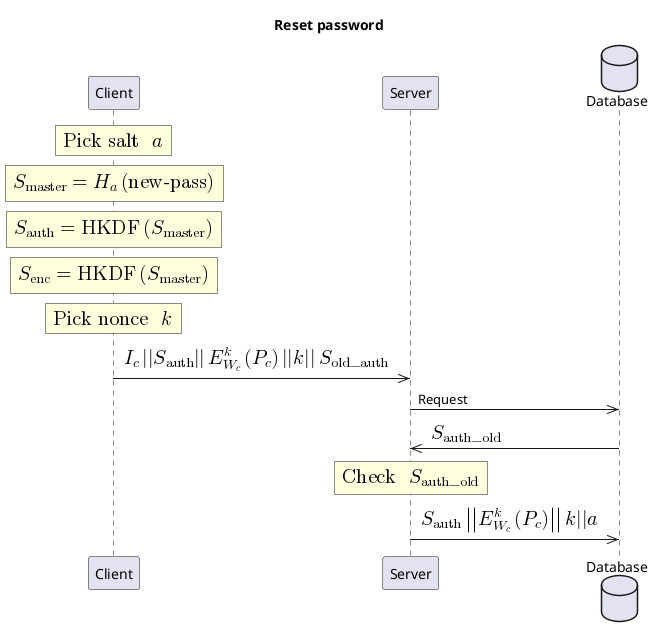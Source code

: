 @startuml
title Reset password

participant Client
participant Server
database Database


rnote over Client
  <math>"Pick salt " a</math>
end rnote

rnote over Client
  <math>S_"master" = H_a("new-pass")</math>
end rnote
rnote over Client
  <math>S_"auth" = "HKDF"(S_"master")</math>
end rnote
rnote over Client
  <math>S_"enc" = "HKDF"(S_"master")</math>
end rnote

rnote over Client
  <math>"Pick nonce " k</math>
end rnote


Client ->> Server: <math>I_c || S_"auth" || E_{W_c}^k(P_c) || k || S_{"old_auth"}</math>
Server ->> Database: Request
Database ->> Server: <math>S_{"auth_old"}</math>


rnote over Server
    <math>"Check " S_{"auth_old"}</math>
end rnote


Server ->> Database: <math>S_"auth" || E_{W_c}^{k}(P_c) || k || a</math>
@enduml